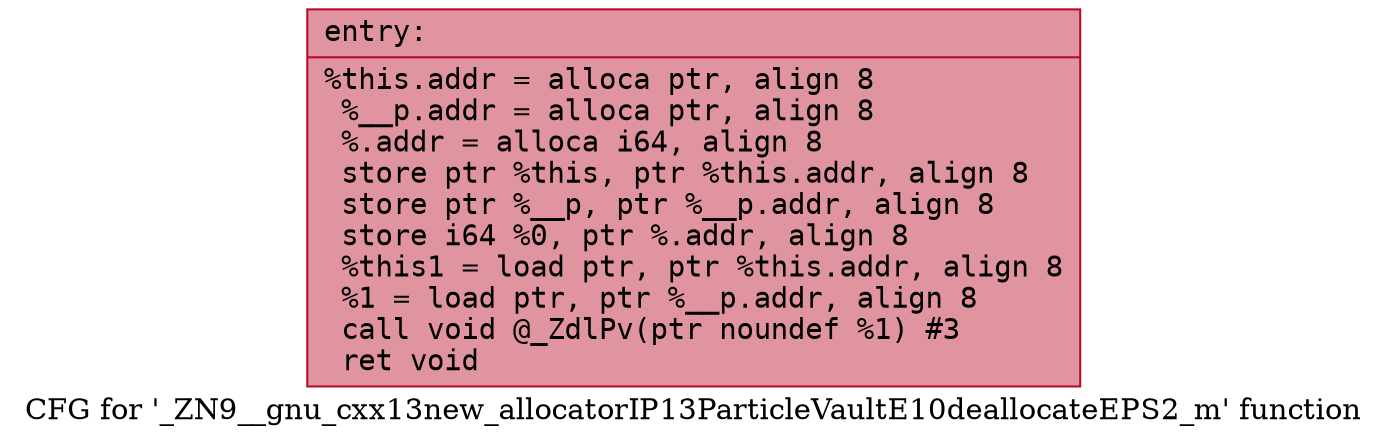 digraph "CFG for '_ZN9__gnu_cxx13new_allocatorIP13ParticleVaultE10deallocateEPS2_m' function" {
	label="CFG for '_ZN9__gnu_cxx13new_allocatorIP13ParticleVaultE10deallocateEPS2_m' function";

	Node0x559071155020 [shape=record,color="#b70d28ff", style=filled, fillcolor="#b70d2870" fontname="Courier",label="{entry:\l|  %this.addr = alloca ptr, align 8\l  %__p.addr = alloca ptr, align 8\l  %.addr = alloca i64, align 8\l  store ptr %this, ptr %this.addr, align 8\l  store ptr %__p, ptr %__p.addr, align 8\l  store i64 %0, ptr %.addr, align 8\l  %this1 = load ptr, ptr %this.addr, align 8\l  %1 = load ptr, ptr %__p.addr, align 8\l  call void @_ZdlPv(ptr noundef %1) #3\l  ret void\l}"];
}
